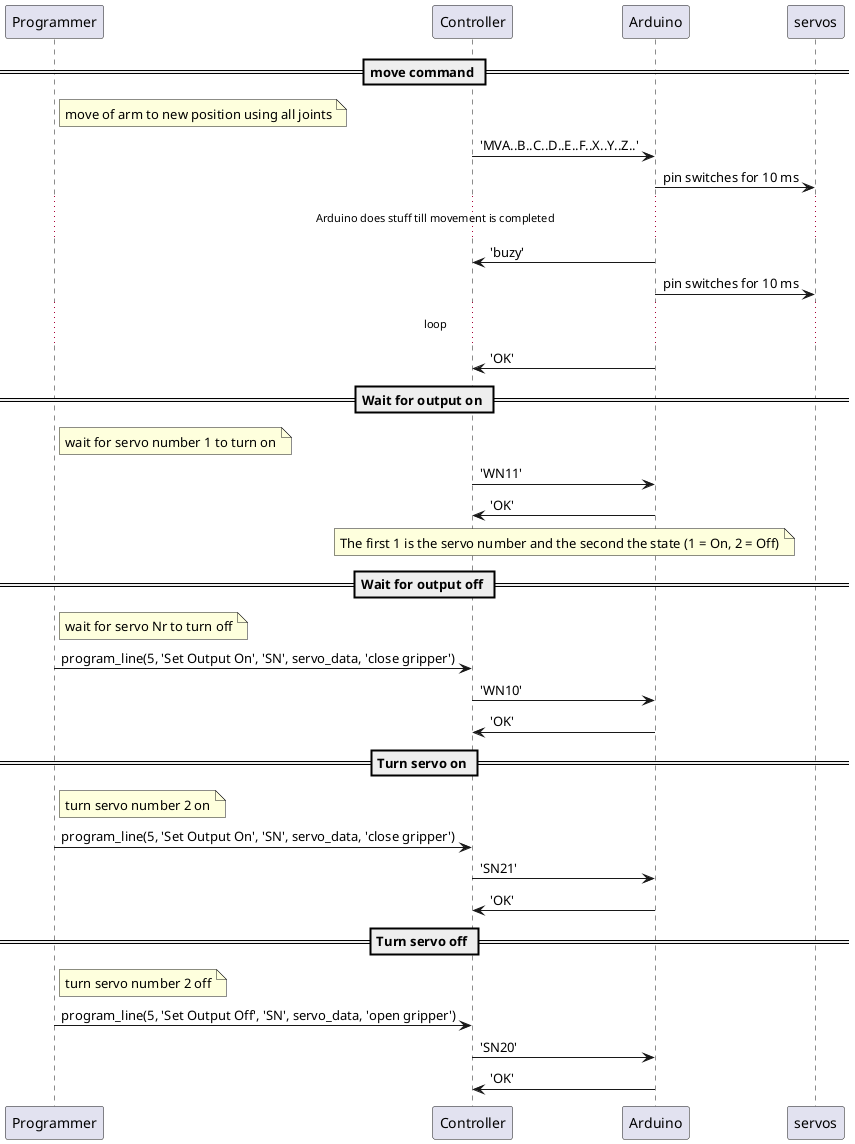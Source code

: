 @startuml

== move command ==
note right of Programmer:   move of arm to new position using all joints
Controller->Arduino:        'MVA..B..C..D..E..F..X..Y..Z..'
Arduino->servos:            pin switches for 10 ms

... Arduino does stuff till movement is completed ...

Arduino->Controller:        'buzy'

Arduino->servos:            pin switches for 10 ms

... loop ...

Arduino->Controller:        'OK'





== Wait for output on ==
note right of Programmer:   wait for servo number 1 to turn on 
Controller->Arduino:        'WN11'

Arduino->Controller:        'OK'

note over Arduino, Controller
	The first 1 is the servo number and the second the state (1 = On, 2 = Off)
end note

== Wait for output off ==
note right of Programmer:   wait for servo Nr to turn off
Programmer->Controller:     program_line(5, 'Set Output On', 'SN', servo_data, 'close gripper')
Controller->Arduino:        'WN10'
Arduino->Controller:        'OK'

== Turn servo on ==
note right of Programmer:   turn servo number 2 on
Programmer->Controller:     program_line(5, 'Set Output On', 'SN', servo_data, 'close gripper')
Controller->Arduino:        'SN21'
Arduino->Controller:        'OK'

== Turn servo off ==
note right of Programmer:   turn servo number 2 off
Programmer->Controller:     program_line(5, 'Set Output Off', 'SN', servo_data, 'open gripper')
Controller->Arduino:        'SN20'
Arduino->Controller:        'OK'


@enduml